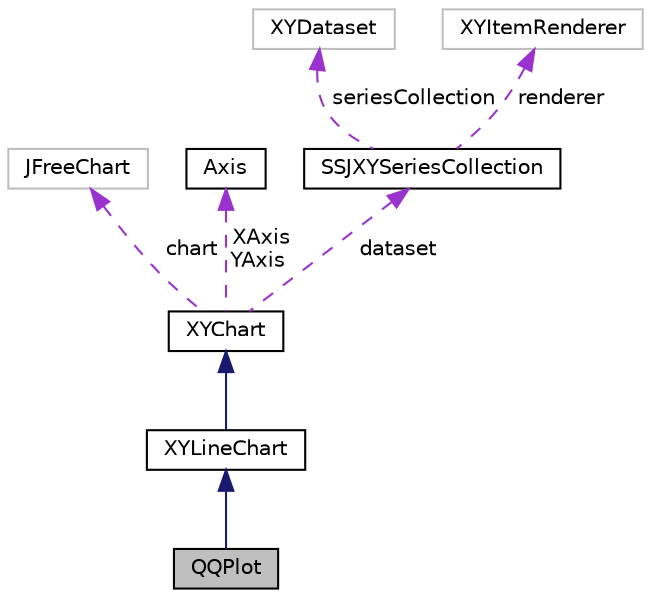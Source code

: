digraph "QQPlot"
{
 // INTERACTIVE_SVG=YES
  bgcolor="transparent";
  edge [fontname="Helvetica",fontsize="10",labelfontname="Helvetica",labelfontsize="10"];
  node [fontname="Helvetica",fontsize="10",shape=record];
  Node3 [label="QQPlot",height=0.2,width=0.4,color="black", fillcolor="grey75", style="filled", fontcolor="black"];
  Node4 -> Node3 [dir="back",color="midnightblue",fontsize="10",style="solid",fontname="Helvetica"];
  Node4 [label="XYLineChart",height=0.2,width=0.4,color="black",URL="$classumontreal_1_1ssj_1_1charts_1_1XYLineChart.html",tooltip="This class provides tools to create and manage curve plots. "];
  Node5 -> Node4 [dir="back",color="midnightblue",fontsize="10",style="solid",fontname="Helvetica"];
  Node5 [label="XYChart",height=0.2,width=0.4,color="black",URL="$classumontreal_1_1ssj_1_1charts_1_1XYChart.html",tooltip="This class provides tools to create charts from data in a simple way. "];
  Node6 -> Node5 [dir="back",color="darkorchid3",fontsize="10",style="dashed",label=" chart" ,fontname="Helvetica"];
  Node6 [label="JFreeChart",height=0.2,width=0.4,color="grey75"];
  Node7 -> Node5 [dir="back",color="darkorchid3",fontsize="10",style="dashed",label=" XAxis\nYAxis" ,fontname="Helvetica"];
  Node7 [label="Axis",height=0.2,width=0.4,color="black",URL="$classumontreal_1_1ssj_1_1charts_1_1Axis.html",tooltip="Represents an axis of a chart encapsulated by an instance of XYChart. "];
  Node8 -> Node5 [dir="back",color="darkorchid3",fontsize="10",style="dashed",label=" dataset" ,fontname="Helvetica"];
  Node8 [label="SSJXYSeriesCollection",height=0.2,width=0.4,color="black",URL="$classumontreal_1_1ssj_1_1charts_1_1SSJXYSeriesCollection.html",tooltip="Stores data used in a XYChart. "];
  Node9 -> Node8 [dir="back",color="darkorchid3",fontsize="10",style="dashed",label=" seriesCollection" ,fontname="Helvetica"];
  Node9 [label="XYDataset",height=0.2,width=0.4,color="grey75"];
  Node10 -> Node8 [dir="back",color="darkorchid3",fontsize="10",style="dashed",label=" renderer" ,fontname="Helvetica"];
  Node10 [label="XYItemRenderer",height=0.2,width=0.4,color="grey75"];
}
